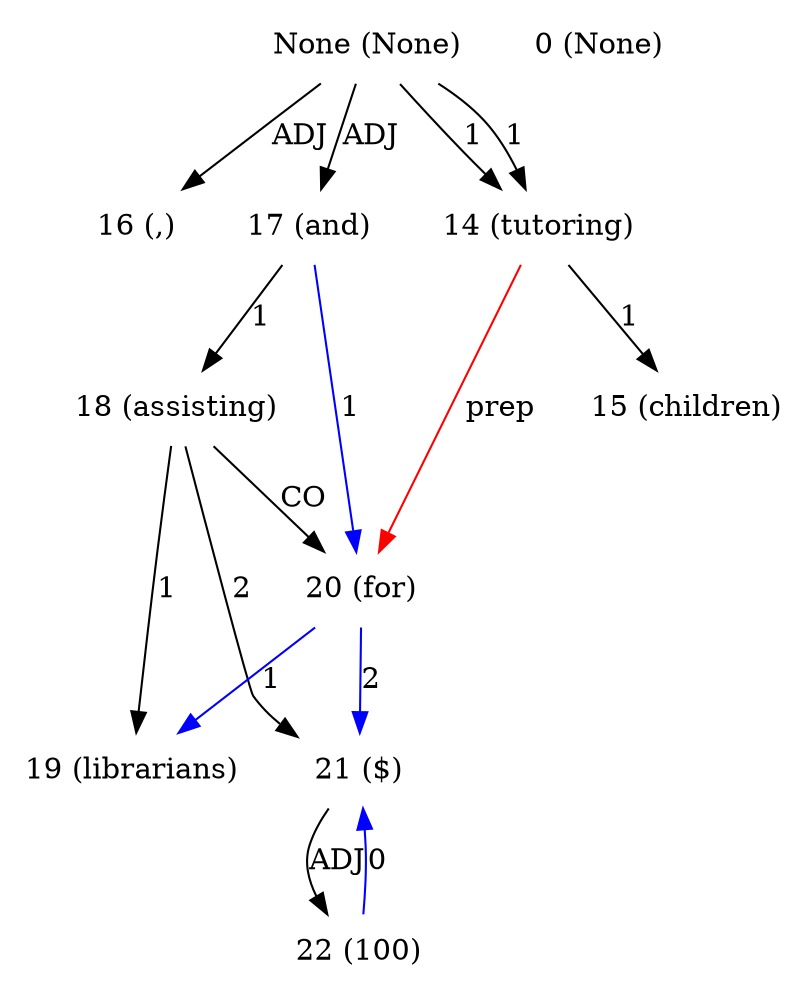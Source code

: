 digraph G{
edge [dir=forward]
node [shape=plaintext]

None [label="None (None)"]
None -> 16 [label="ADJ"]
None -> 17 [label="ADJ"]
None [label="None (None)"]
None -> 14 [label="1"]
None [label="None (None)"]
None -> 14 [label="1"]
0 [label="0 (None)"]
14 [label="14 (tutoring)"]
14 -> 15 [label="1"]
15 [label="15 (children)"]
16 [label="16 (,)"]
17 [label="17 (and)"]
17 -> 18 [label="1"]
17 -> 20 [label="1", color="blue"]
18 [label="18 (assisting)"]
18 -> 19 [label="1"]
18 -> 21 [label="2"]
18 -> 20 [label="CO"]
19 [label="19 (librarians)"]
20 [label="20 (for)"]
20 -> 19 [label="1", color="blue"]
20 -> 21 [label="2", color="blue"]
14 -> 20 [label="prep", color="red"]
21 [label="21 ($)"]
21 -> 22 [label="ADJ"]
22 [label="22 (100)"]
22 -> 21 [label="0", color="blue"]
}
